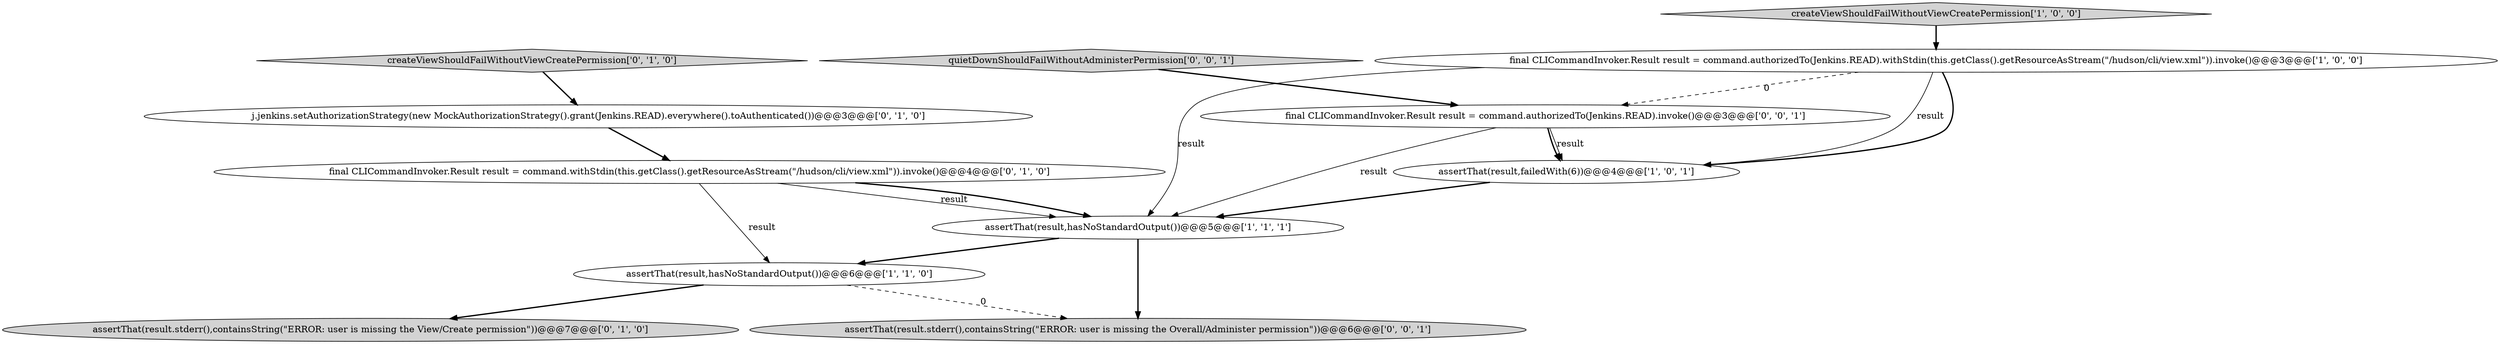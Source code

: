 digraph {
3 [style = filled, label = "createViewShouldFailWithoutViewCreatePermission['1', '0', '0']", fillcolor = lightgray, shape = diamond image = "AAA0AAABBB1BBB"];
0 [style = filled, label = "assertThat(result,hasNoStandardOutput())@@@6@@@['1', '1', '0']", fillcolor = white, shape = ellipse image = "AAA0AAABBB1BBB"];
9 [style = filled, label = "final CLICommandInvoker.Result result = command.authorizedTo(Jenkins.READ).invoke()@@@3@@@['0', '0', '1']", fillcolor = white, shape = ellipse image = "AAA0AAABBB3BBB"];
10 [style = filled, label = "assertThat(result.stderr(),containsString(\"ERROR: user is missing the Overall/Administer permission\"))@@@6@@@['0', '0', '1']", fillcolor = lightgray, shape = ellipse image = "AAA0AAABBB3BBB"];
7 [style = filled, label = "assertThat(result.stderr(),containsString(\"ERROR: user is missing the View/Create permission\"))@@@7@@@['0', '1', '0']", fillcolor = lightgray, shape = ellipse image = "AAA0AAABBB2BBB"];
1 [style = filled, label = "assertThat(result,failedWith(6))@@@4@@@['1', '0', '1']", fillcolor = white, shape = ellipse image = "AAA0AAABBB1BBB"];
2 [style = filled, label = "assertThat(result,hasNoStandardOutput())@@@5@@@['1', '1', '1']", fillcolor = white, shape = ellipse image = "AAA0AAABBB1BBB"];
8 [style = filled, label = "createViewShouldFailWithoutViewCreatePermission['0', '1', '0']", fillcolor = lightgray, shape = diamond image = "AAA0AAABBB2BBB"];
6 [style = filled, label = "j.jenkins.setAuthorizationStrategy(new MockAuthorizationStrategy().grant(Jenkins.READ).everywhere().toAuthenticated())@@@3@@@['0', '1', '0']", fillcolor = white, shape = ellipse image = "AAA0AAABBB2BBB"];
11 [style = filled, label = "quietDownShouldFailWithoutAdministerPermission['0', '0', '1']", fillcolor = lightgray, shape = diamond image = "AAA0AAABBB3BBB"];
5 [style = filled, label = "final CLICommandInvoker.Result result = command.withStdin(this.getClass().getResourceAsStream(\"/hudson/cli/view.xml\")).invoke()@@@4@@@['0', '1', '0']", fillcolor = white, shape = ellipse image = "AAA1AAABBB2BBB"];
4 [style = filled, label = "final CLICommandInvoker.Result result = command.authorizedTo(Jenkins.READ).withStdin(this.getClass().getResourceAsStream(\"/hudson/cli/view.xml\")).invoke()@@@3@@@['1', '0', '0']", fillcolor = white, shape = ellipse image = "AAA0AAABBB1BBB"];
5->0 [style = solid, label="result"];
5->2 [style = solid, label="result"];
5->2 [style = bold, label=""];
2->0 [style = bold, label=""];
0->10 [style = dashed, label="0"];
4->2 [style = solid, label="result"];
11->9 [style = bold, label=""];
2->10 [style = bold, label=""];
8->6 [style = bold, label=""];
4->1 [style = solid, label="result"];
9->2 [style = solid, label="result"];
9->1 [style = bold, label=""];
1->2 [style = bold, label=""];
3->4 [style = bold, label=""];
6->5 [style = bold, label=""];
4->9 [style = dashed, label="0"];
4->1 [style = bold, label=""];
0->7 [style = bold, label=""];
9->1 [style = solid, label="result"];
}
